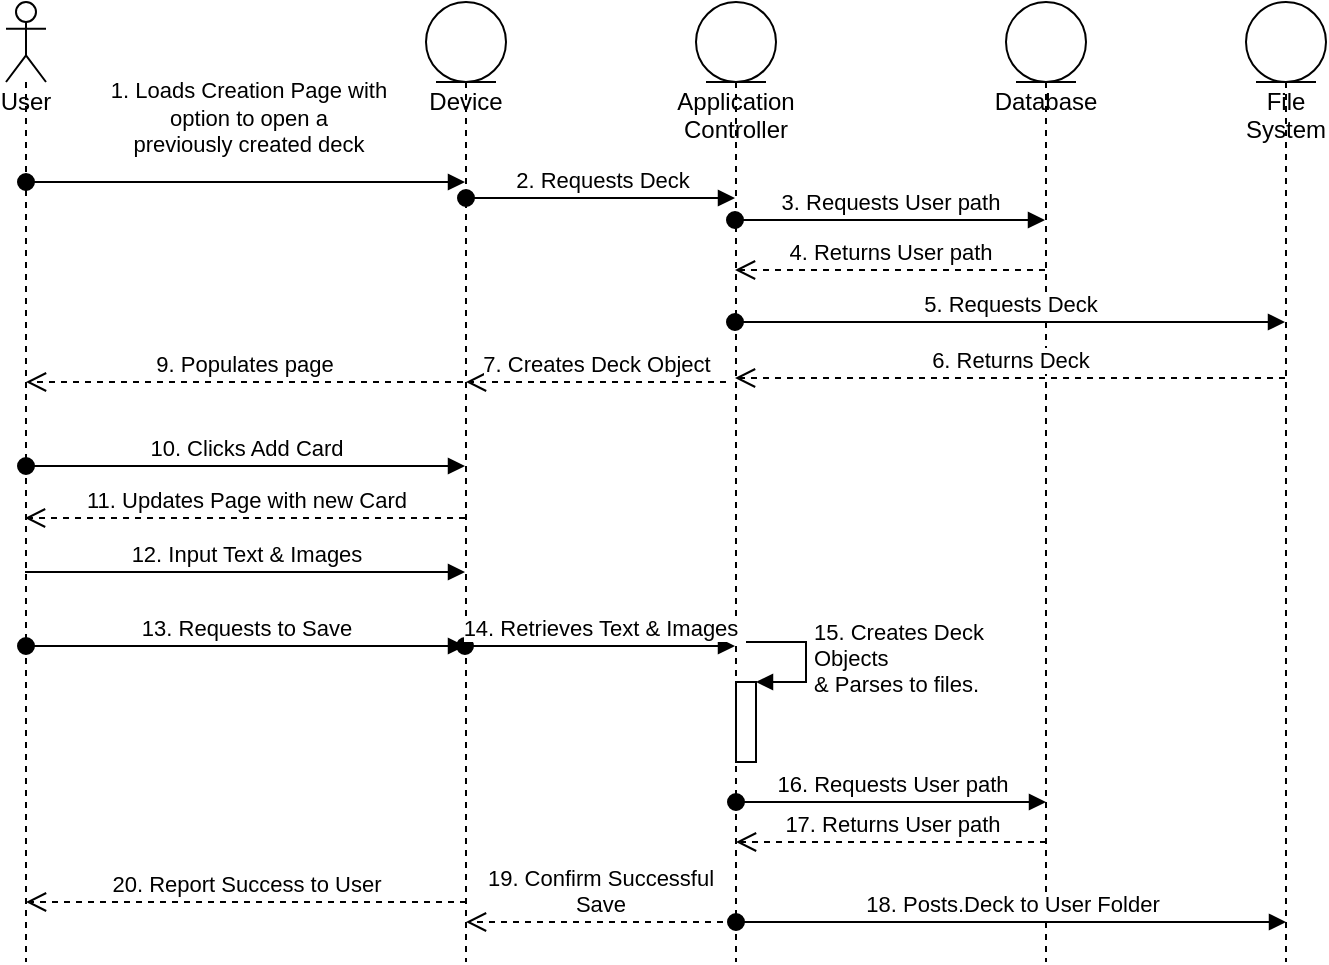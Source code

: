 <mxfile version="16.6.4" type="github"><diagram id="HTo3iiuKE1k7zcjPsBAO" name="Page-1"><mxGraphModel dx="729" dy="302" grid="1" gridSize="10" guides="1" tooltips="1" connect="1" arrows="1" fold="1" page="1" pageScale="1" pageWidth="850" pageHeight="1100" math="0" shadow="0"><root><mxCell id="0"/><mxCell id="1" parent="0"/><mxCell id="6rk3nvtCwCU-dYlgrRcQ-2" value="User" style="shape=umlLifeline;participant=umlActor;perimeter=lifelinePerimeter;whiteSpace=wrap;html=1;container=1;collapsible=0;recursiveResize=0;verticalAlign=top;spacingTop=36;outlineConnect=0;" parent="1" vertex="1"><mxGeometry x="60" y="30" width="20" height="480" as="geometry"/></mxCell><mxCell id="6rk3nvtCwCU-dYlgrRcQ-3" value="Device" style="shape=umlLifeline;participant=umlEntity;perimeter=lifelinePerimeter;whiteSpace=wrap;html=1;container=1;collapsible=0;recursiveResize=0;verticalAlign=top;spacingTop=36;outlineConnect=0;" parent="1" vertex="1"><mxGeometry x="270" y="30" width="40" height="480" as="geometry"/></mxCell><mxCell id="6rk3nvtCwCU-dYlgrRcQ-11" value="2. Requests Deck" style="html=1;verticalAlign=bottom;startArrow=oval;startFill=1;endArrow=block;startSize=8;rounded=0;" parent="6rk3nvtCwCU-dYlgrRcQ-3" target="6rk3nvtCwCU-dYlgrRcQ-4" edge="1"><mxGeometry width="60" relative="1" as="geometry"><mxPoint x="20" y="98" as="sourcePoint"/><mxPoint x="185" y="98" as="targetPoint"/></mxGeometry></mxCell><mxCell id="6rk3nvtCwCU-dYlgrRcQ-4" value="Application Controller" style="shape=umlLifeline;participant=umlEntity;perimeter=lifelinePerimeter;whiteSpace=wrap;html=1;container=1;collapsible=0;recursiveResize=0;verticalAlign=top;spacingTop=36;outlineConnect=0;" parent="1" vertex="1"><mxGeometry x="405" y="30" width="40" height="480" as="geometry"/></mxCell><mxCell id="mTX0Zf34lOwFtFNKfacL-10" value="" style="html=1;points=[];perimeter=orthogonalPerimeter;" parent="6rk3nvtCwCU-dYlgrRcQ-4" vertex="1"><mxGeometry x="20" y="340" width="10" height="40" as="geometry"/></mxCell><mxCell id="mTX0Zf34lOwFtFNKfacL-11" value="15. Creates Deck &lt;br&gt;Objects&lt;br&gt;&amp;amp; Parses to files." style="edgeStyle=orthogonalEdgeStyle;html=1;align=left;spacingLeft=2;endArrow=block;rounded=0;entryX=1;entryY=0;" parent="6rk3nvtCwCU-dYlgrRcQ-4" target="mTX0Zf34lOwFtFNKfacL-10" edge="1"><mxGeometry relative="1" as="geometry"><mxPoint x="25" y="320" as="sourcePoint"/><Array as="points"><mxPoint x="55" y="320"/></Array></mxGeometry></mxCell><mxCell id="6rk3nvtCwCU-dYlgrRcQ-5" value="Database" style="shape=umlLifeline;participant=umlEntity;perimeter=lifelinePerimeter;whiteSpace=wrap;html=1;container=1;collapsible=0;recursiveResize=0;verticalAlign=top;spacingTop=36;outlineConnect=0;" parent="1" vertex="1"><mxGeometry x="560" y="30" width="40" height="480" as="geometry"/></mxCell><mxCell id="mTX0Zf34lOwFtFNKfacL-15" value="18. Posts.Deck to User Folder" style="html=1;verticalAlign=bottom;startArrow=oval;startFill=1;endArrow=block;startSize=8;rounded=0;" parent="6rk3nvtCwCU-dYlgrRcQ-5" edge="1"><mxGeometry width="60" relative="1" as="geometry"><mxPoint x="-135" y="460" as="sourcePoint"/><mxPoint x="140" y="460" as="targetPoint"/></mxGeometry></mxCell><mxCell id="6rk3nvtCwCU-dYlgrRcQ-6" value="1. Loads Creation Page with &lt;br&gt;option to open a &lt;br&gt;previously created deck&lt;br&gt;" style="html=1;verticalAlign=bottom;startArrow=oval;startFill=1;endArrow=block;startSize=8;rounded=0;" parent="1" source="6rk3nvtCwCU-dYlgrRcQ-2" target="6rk3nvtCwCU-dYlgrRcQ-3" edge="1"><mxGeometry x="0.004" y="10" width="60" relative="1" as="geometry"><mxPoint x="340" y="160" as="sourcePoint"/><mxPoint x="400" y="160" as="targetPoint"/><Array as="points"><mxPoint x="150" y="120"/><mxPoint x="230" y="120"/></Array><mxPoint x="1" as="offset"/></mxGeometry></mxCell><mxCell id="6rk3nvtCwCU-dYlgrRcQ-7" value="10. Clicks Add Card" style="html=1;verticalAlign=bottom;startArrow=oval;startFill=1;endArrow=block;startSize=8;rounded=0;" parent="1" source="6rk3nvtCwCU-dYlgrRcQ-2" target="6rk3nvtCwCU-dYlgrRcQ-3" edge="1"><mxGeometry width="60" relative="1" as="geometry"><mxPoint x="89.5" y="262" as="sourcePoint"/><mxPoint x="259.5" y="262" as="targetPoint"/><Array as="points"><mxPoint x="110" y="262"/></Array></mxGeometry></mxCell><mxCell id="6rk3nvtCwCU-dYlgrRcQ-8" value="11. Updates Page with new Card" style="html=1;verticalAlign=bottom;endArrow=open;dashed=1;endSize=8;rounded=0;" parent="1" edge="1"><mxGeometry relative="1" as="geometry"><mxPoint x="289.5" y="288" as="sourcePoint"/><mxPoint x="69.5" y="288" as="targetPoint"/></mxGeometry></mxCell><mxCell id="6rk3nvtCwCU-dYlgrRcQ-9" value="12. Input Text &amp;amp; Images" style="html=1;verticalAlign=bottom;endArrow=block;rounded=0;" parent="1" edge="1"><mxGeometry width="80" relative="1" as="geometry"><mxPoint x="69.5" y="315" as="sourcePoint"/><mxPoint x="289.5" y="315" as="targetPoint"/></mxGeometry></mxCell><mxCell id="6rk3nvtCwCU-dYlgrRcQ-12" value="3. Requests User path" style="html=1;verticalAlign=bottom;startArrow=oval;startFill=1;endArrow=block;startSize=8;rounded=0;" parent="1" target="6rk3nvtCwCU-dYlgrRcQ-5" edge="1"><mxGeometry width="60" relative="1" as="geometry"><mxPoint x="424.5" y="139" as="sourcePoint"/><mxPoint x="549.5" y="139" as="targetPoint"/></mxGeometry></mxCell><mxCell id="6rk3nvtCwCU-dYlgrRcQ-14" value="File System" style="shape=umlLifeline;participant=umlEntity;perimeter=lifelinePerimeter;whiteSpace=wrap;html=1;container=1;collapsible=0;recursiveResize=0;verticalAlign=top;spacingTop=36;outlineConnect=0;" parent="1" vertex="1"><mxGeometry x="680" y="30" width="40" height="480" as="geometry"/></mxCell><mxCell id="6rk3nvtCwCU-dYlgrRcQ-16" value="4. Returns User path" style="html=1;verticalAlign=bottom;endArrow=open;dashed=1;endSize=8;rounded=0;" parent="1" source="6rk3nvtCwCU-dYlgrRcQ-5" edge="1"><mxGeometry relative="1" as="geometry"><mxPoint x="549.5" y="164" as="sourcePoint"/><mxPoint x="424.5" y="164" as="targetPoint"/></mxGeometry></mxCell><mxCell id="6rk3nvtCwCU-dYlgrRcQ-15" value="5. Requests Deck" style="html=1;verticalAlign=bottom;startArrow=oval;startFill=1;endArrow=block;startSize=8;rounded=0;" parent="1" edge="1"><mxGeometry width="60" relative="1" as="geometry"><mxPoint x="424.5" y="190" as="sourcePoint"/><mxPoint x="699.5" y="190" as="targetPoint"/></mxGeometry></mxCell><mxCell id="6rk3nvtCwCU-dYlgrRcQ-18" value="6. Returns Deck" style="html=1;verticalAlign=bottom;endArrow=open;dashed=1;endSize=8;rounded=0;" parent="1" edge="1"><mxGeometry relative="1" as="geometry"><mxPoint x="699.5" y="218" as="sourcePoint"/><mxPoint x="424.5" y="218" as="targetPoint"/></mxGeometry></mxCell><mxCell id="6rk3nvtCwCU-dYlgrRcQ-19" value="7. Creates Deck Object" style="html=1;verticalAlign=bottom;endArrow=open;dashed=1;endSize=8;rounded=0;" parent="1" target="6rk3nvtCwCU-dYlgrRcQ-3" edge="1"><mxGeometry relative="1" as="geometry"><mxPoint x="420" y="220" as="sourcePoint"/><mxPoint x="370" y="170" as="targetPoint"/></mxGeometry></mxCell><mxCell id="mTX0Zf34lOwFtFNKfacL-1" value="9. Populates page" style="html=1;verticalAlign=bottom;endArrow=open;dashed=1;endSize=8;rounded=0;" parent="1" target="6rk3nvtCwCU-dYlgrRcQ-2" edge="1"><mxGeometry relative="1" as="geometry"><mxPoint x="288.5" y="220" as="sourcePoint"/><mxPoint x="88.5" y="220" as="targetPoint"/></mxGeometry></mxCell><mxCell id="mTX0Zf34lOwFtFNKfacL-3" value="13. Requests to Save" style="html=1;verticalAlign=bottom;startArrow=oval;startFill=1;endArrow=block;startSize=8;rounded=0;" parent="1" source="6rk3nvtCwCU-dYlgrRcQ-2" edge="1"><mxGeometry width="60" relative="1" as="geometry"><mxPoint x="89.5" y="352" as="sourcePoint"/><mxPoint x="289.5" y="352" as="targetPoint"/></mxGeometry></mxCell><mxCell id="mTX0Zf34lOwFtFNKfacL-8" value="14. Retrieves Text &amp;amp; Images" style="html=1;verticalAlign=bottom;startArrow=oval;startFill=1;endArrow=block;startSize=8;rounded=0;" parent="1" edge="1"><mxGeometry width="60" relative="1" as="geometry"><mxPoint x="289.5" y="352" as="sourcePoint"/><mxPoint x="424.5" y="352" as="targetPoint"/></mxGeometry></mxCell><mxCell id="mTX0Zf34lOwFtFNKfacL-12" value="16. Requests User path" style="html=1;verticalAlign=bottom;startArrow=oval;startFill=1;endArrow=block;startSize=8;rounded=0;" parent="1" edge="1"><mxGeometry width="60" relative="1" as="geometry"><mxPoint x="425" y="430" as="sourcePoint"/><mxPoint x="580" y="430" as="targetPoint"/></mxGeometry></mxCell><mxCell id="mTX0Zf34lOwFtFNKfacL-13" value="17. Returns User path" style="html=1;verticalAlign=bottom;endArrow=open;dashed=1;endSize=8;rounded=0;" parent="1" edge="1"><mxGeometry relative="1" as="geometry"><mxPoint x="580" y="450" as="sourcePoint"/><mxPoint x="425" y="450" as="targetPoint"/></mxGeometry></mxCell><mxCell id="mTX0Zf34lOwFtFNKfacL-17" value="19. Confirm Successful&lt;br&gt;Save" style="html=1;verticalAlign=bottom;endArrow=open;dashed=1;endSize=8;rounded=0;" parent="1" source="6rk3nvtCwCU-dYlgrRcQ-4" edge="1"><mxGeometry relative="1" as="geometry"><mxPoint x="310" y="490" as="sourcePoint"/><mxPoint x="290" y="490" as="targetPoint"/></mxGeometry></mxCell><mxCell id="mTX0Zf34lOwFtFNKfacL-18" value="20. Report Success to User" style="html=1;verticalAlign=bottom;endArrow=open;dashed=1;endSize=8;rounded=0;" parent="1" target="6rk3nvtCwCU-dYlgrRcQ-2" edge="1"><mxGeometry relative="1" as="geometry"><mxPoint x="290" y="480" as="sourcePoint"/><mxPoint x="230" y="480" as="targetPoint"/></mxGeometry></mxCell></root></mxGraphModel></diagram></mxfile>